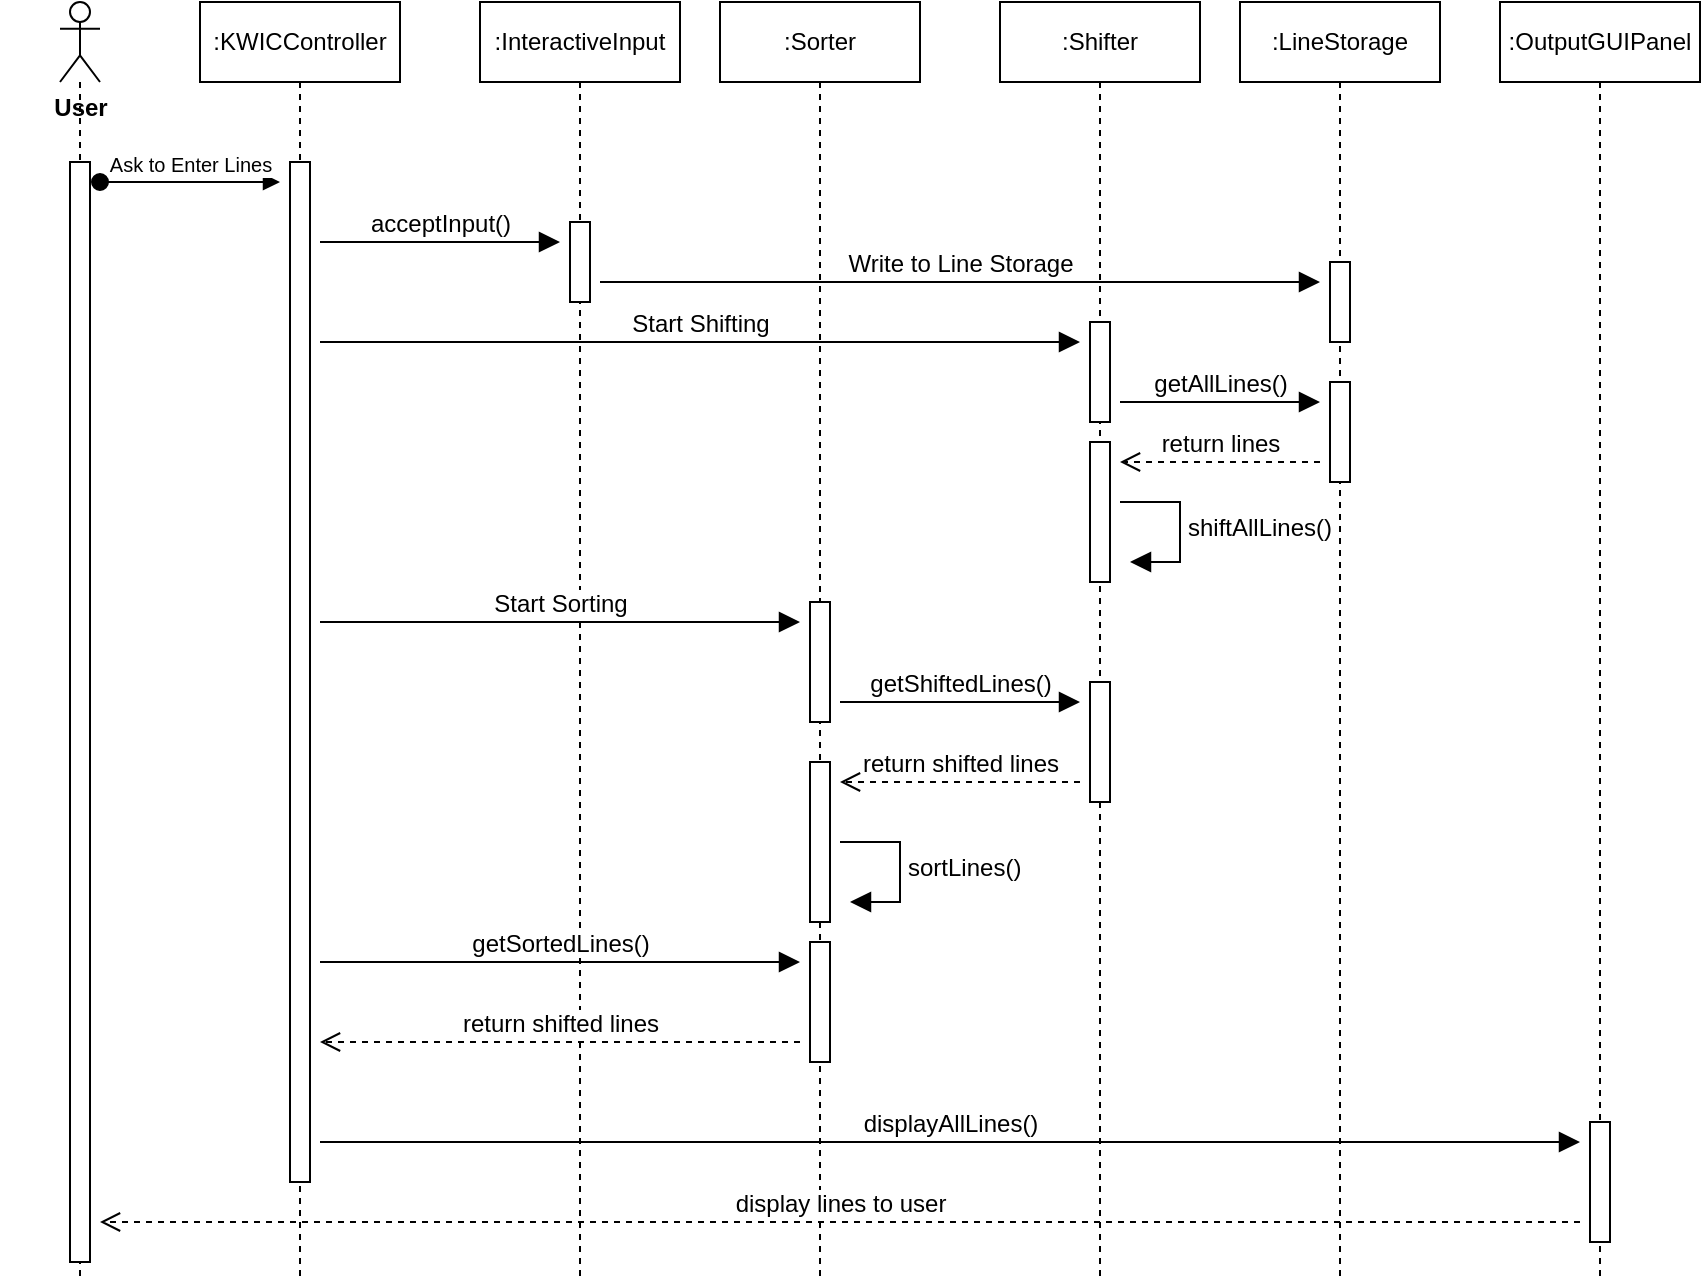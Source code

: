 <mxfile version="28.0.6">
  <diagram name="Page-1" id="itg5hwSYj-D-f6FrV9CS">
    <mxGraphModel dx="1158" dy="794" grid="1" gridSize="10" guides="1" tooltips="1" connect="1" arrows="1" fold="1" page="1" pageScale="1" pageWidth="1200" pageHeight="1000" math="0" shadow="0">
      <root>
        <mxCell id="0" />
        <mxCell id="1" parent="0" />
        <mxCell id="_nW9wtje4dOlIlS4VaRj-1" value="" style="shape=umlLifeline;perimeter=lifelinePerimeter;whiteSpace=wrap;html=1;container=1;dropTarget=0;collapsible=0;recursiveResize=0;outlineConnect=0;portConstraint=eastwest;newEdgeStyle={&quot;curved&quot;:0,&quot;rounded&quot;:0};participant=umlActor;" vertex="1" parent="1">
          <mxGeometry x="70" y="130" width="20" height="640" as="geometry" />
        </mxCell>
        <mxCell id="_nW9wtje4dOlIlS4VaRj-46" value="" style="html=1;points=[[0,0,0,0,5],[0,1,0,0,-5],[1,0,0,0,5],[1,1,0,0,-5]];perimeter=orthogonalPerimeter;outlineConnect=0;targetShapes=umlLifeline;portConstraint=eastwest;newEdgeStyle={&quot;curved&quot;:0,&quot;rounded&quot;:0};" vertex="1" parent="_nW9wtje4dOlIlS4VaRj-1">
          <mxGeometry x="5" y="80" width="10" height="550" as="geometry" />
        </mxCell>
        <mxCell id="_nW9wtje4dOlIlS4VaRj-2" value=":InteractiveInput" style="shape=umlLifeline;perimeter=lifelinePerimeter;whiteSpace=wrap;html=1;container=1;dropTarget=0;collapsible=0;recursiveResize=0;outlineConnect=0;portConstraint=eastwest;newEdgeStyle={&quot;curved&quot;:0,&quot;rounded&quot;:0};" vertex="1" parent="1">
          <mxGeometry x="280" y="130" width="100" height="640" as="geometry" />
        </mxCell>
        <mxCell id="_nW9wtje4dOlIlS4VaRj-53" value="" style="html=1;points=[[0,0,0,0,5],[0,1,0,0,-5],[1,0,0,0,5],[1,1,0,0,-5]];perimeter=orthogonalPerimeter;outlineConnect=0;targetShapes=umlLifeline;portConstraint=eastwest;newEdgeStyle={&quot;curved&quot;:0,&quot;rounded&quot;:0};" vertex="1" parent="_nW9wtje4dOlIlS4VaRj-2">
          <mxGeometry x="45" y="110" width="10" height="40" as="geometry" />
        </mxCell>
        <mxCell id="_nW9wtje4dOlIlS4VaRj-4" value=":KWICController" style="shape=umlLifeline;perimeter=lifelinePerimeter;whiteSpace=wrap;html=1;container=1;dropTarget=0;collapsible=0;recursiveResize=0;outlineConnect=0;portConstraint=eastwest;newEdgeStyle={&quot;curved&quot;:0,&quot;rounded&quot;:0};" vertex="1" parent="1">
          <mxGeometry x="140" y="130" width="100" height="640" as="geometry" />
        </mxCell>
        <mxCell id="_nW9wtje4dOlIlS4VaRj-52" value="" style="html=1;points=[[0,0,0,0,5],[0,1,0,0,-5],[1,0,0,0,5],[1,1,0,0,-5]];perimeter=orthogonalPerimeter;outlineConnect=0;targetShapes=umlLifeline;portConstraint=eastwest;newEdgeStyle={&quot;curved&quot;:0,&quot;rounded&quot;:0};" vertex="1" parent="_nW9wtje4dOlIlS4VaRj-4">
          <mxGeometry x="45" y="80" width="10" height="510" as="geometry" />
        </mxCell>
        <mxCell id="_nW9wtje4dOlIlS4VaRj-15" value="Ask to Enter Lines" style="html=1;verticalAlign=bottom;startArrow=oval;startFill=1;endArrow=block;startSize=8;curved=0;rounded=0;fontSize=10;" edge="1" parent="1">
          <mxGeometry width="60" relative="1" as="geometry">
            <mxPoint x="90" y="220" as="sourcePoint" />
            <mxPoint x="180" y="220" as="targetPoint" />
          </mxGeometry>
        </mxCell>
        <mxCell id="_nW9wtje4dOlIlS4VaRj-20" value="acceptInput()" style="html=1;verticalAlign=bottom;endArrow=block;curved=0;rounded=0;fontSize=12;startSize=8;endSize=8;" edge="1" parent="1">
          <mxGeometry width="80" relative="1" as="geometry">
            <mxPoint x="200" y="250" as="sourcePoint" />
            <mxPoint x="320" y="250" as="targetPoint" />
          </mxGeometry>
        </mxCell>
        <mxCell id="_nW9wtje4dOlIlS4VaRj-21" value=":Shifter" style="shape=umlLifeline;perimeter=lifelinePerimeter;whiteSpace=wrap;html=1;container=1;dropTarget=0;collapsible=0;recursiveResize=0;outlineConnect=0;portConstraint=eastwest;newEdgeStyle={&quot;curved&quot;:0,&quot;rounded&quot;:0};" vertex="1" parent="1">
          <mxGeometry x="540" y="130" width="100" height="640" as="geometry" />
        </mxCell>
        <mxCell id="_nW9wtje4dOlIlS4VaRj-36" value="shiftAllLines()" style="html=1;align=left;spacingLeft=2;endArrow=block;rounded=0;edgeStyle=orthogonalEdgeStyle;curved=0;rounded=0;fontSize=12;startSize=8;endSize=8;" edge="1" parent="_nW9wtje4dOlIlS4VaRj-21">
          <mxGeometry relative="1" as="geometry">
            <mxPoint x="60" y="250" as="sourcePoint" />
            <Array as="points">
              <mxPoint x="90" y="280" />
            </Array>
            <mxPoint x="65" y="280.0" as="targetPoint" />
          </mxGeometry>
        </mxCell>
        <mxCell id="_nW9wtje4dOlIlS4VaRj-56" value="" style="html=1;points=[[0,0,0,0,5],[0,1,0,0,-5],[1,0,0,0,5],[1,1,0,0,-5]];perimeter=orthogonalPerimeter;outlineConnect=0;targetShapes=umlLifeline;portConstraint=eastwest;newEdgeStyle={&quot;curved&quot;:0,&quot;rounded&quot;:0};" vertex="1" parent="_nW9wtje4dOlIlS4VaRj-21">
          <mxGeometry x="45" y="160" width="10" height="50" as="geometry" />
        </mxCell>
        <mxCell id="_nW9wtje4dOlIlS4VaRj-58" value="" style="html=1;points=[[0,0,0,0,5],[0,1,0,0,-5],[1,0,0,0,5],[1,1,0,0,-5]];perimeter=orthogonalPerimeter;outlineConnect=0;targetShapes=umlLifeline;portConstraint=eastwest;newEdgeStyle={&quot;curved&quot;:0,&quot;rounded&quot;:0};" vertex="1" parent="_nW9wtje4dOlIlS4VaRj-21">
          <mxGeometry x="45" y="220" width="10" height="70" as="geometry" />
        </mxCell>
        <mxCell id="_nW9wtje4dOlIlS4VaRj-61" value="" style="html=1;points=[[0,0,0,0,5],[0,1,0,0,-5],[1,0,0,0,5],[1,1,0,0,-5]];perimeter=orthogonalPerimeter;outlineConnect=0;targetShapes=umlLifeline;portConstraint=eastwest;newEdgeStyle={&quot;curved&quot;:0,&quot;rounded&quot;:0};" vertex="1" parent="_nW9wtje4dOlIlS4VaRj-21">
          <mxGeometry x="45" y="340" width="10" height="60" as="geometry" />
        </mxCell>
        <mxCell id="_nW9wtje4dOlIlS4VaRj-22" value="Start Shifting" style="html=1;verticalAlign=bottom;endArrow=block;curved=0;rounded=0;fontSize=12;startSize=8;endSize=8;" edge="1" parent="1">
          <mxGeometry width="80" relative="1" as="geometry">
            <mxPoint x="200" y="300" as="sourcePoint" />
            <mxPoint x="580" y="300" as="targetPoint" />
          </mxGeometry>
        </mxCell>
        <mxCell id="_nW9wtje4dOlIlS4VaRj-25" value=":Sorter" style="shape=umlLifeline;perimeter=lifelinePerimeter;whiteSpace=wrap;html=1;container=1;dropTarget=0;collapsible=0;recursiveResize=0;outlineConnect=0;portConstraint=eastwest;newEdgeStyle={&quot;curved&quot;:0,&quot;rounded&quot;:0};" vertex="1" parent="1">
          <mxGeometry x="400" y="130" width="100" height="640" as="geometry" />
        </mxCell>
        <mxCell id="_nW9wtje4dOlIlS4VaRj-60" value="" style="html=1;points=[[0,0,0,0,5],[0,1,0,0,-5],[1,0,0,0,5],[1,1,0,0,-5]];perimeter=orthogonalPerimeter;outlineConnect=0;targetShapes=umlLifeline;portConstraint=eastwest;newEdgeStyle={&quot;curved&quot;:0,&quot;rounded&quot;:0};" vertex="1" parent="_nW9wtje4dOlIlS4VaRj-25">
          <mxGeometry x="45" y="300" width="10" height="60" as="geometry" />
        </mxCell>
        <mxCell id="_nW9wtje4dOlIlS4VaRj-62" value="" style="html=1;points=[[0,0,0,0,5],[0,1,0,0,-5],[1,0,0,0,5],[1,1,0,0,-5]];perimeter=orthogonalPerimeter;outlineConnect=0;targetShapes=umlLifeline;portConstraint=eastwest;newEdgeStyle={&quot;curved&quot;:0,&quot;rounded&quot;:0};" vertex="1" parent="_nW9wtje4dOlIlS4VaRj-25">
          <mxGeometry x="45" y="380" width="10" height="80" as="geometry" />
        </mxCell>
        <mxCell id="_nW9wtje4dOlIlS4VaRj-63" value="" style="html=1;points=[[0,0,0,0,5],[0,1,0,0,-5],[1,0,0,0,5],[1,1,0,0,-5]];perimeter=orthogonalPerimeter;outlineConnect=0;targetShapes=umlLifeline;portConstraint=eastwest;newEdgeStyle={&quot;curved&quot;:0,&quot;rounded&quot;:0};" vertex="1" parent="_nW9wtje4dOlIlS4VaRj-25">
          <mxGeometry x="45" y="470" width="10" height="60" as="geometry" />
        </mxCell>
        <mxCell id="_nW9wtje4dOlIlS4VaRj-28" value=":LineStorage" style="shape=umlLifeline;perimeter=lifelinePerimeter;whiteSpace=wrap;html=1;container=1;dropTarget=0;collapsible=0;recursiveResize=0;outlineConnect=0;portConstraint=eastwest;newEdgeStyle={&quot;curved&quot;:0,&quot;rounded&quot;:0};" vertex="1" parent="1">
          <mxGeometry x="660" y="130" width="100" height="640" as="geometry" />
        </mxCell>
        <mxCell id="_nW9wtje4dOlIlS4VaRj-54" value="" style="html=1;points=[[0,0,0,0,5],[0,1,0,0,-5],[1,0,0,0,5],[1,1,0,0,-5]];perimeter=orthogonalPerimeter;outlineConnect=0;targetShapes=umlLifeline;portConstraint=eastwest;newEdgeStyle={&quot;curved&quot;:0,&quot;rounded&quot;:0};" vertex="1" parent="_nW9wtje4dOlIlS4VaRj-28">
          <mxGeometry x="45" y="130" width="10" height="40" as="geometry" />
        </mxCell>
        <mxCell id="_nW9wtje4dOlIlS4VaRj-57" value="" style="html=1;points=[[0,0,0,0,5],[0,1,0,0,-5],[1,0,0,0,5],[1,1,0,0,-5]];perimeter=orthogonalPerimeter;outlineConnect=0;targetShapes=umlLifeline;portConstraint=eastwest;newEdgeStyle={&quot;curved&quot;:0,&quot;rounded&quot;:0};" vertex="1" parent="_nW9wtje4dOlIlS4VaRj-28">
          <mxGeometry x="45" y="190" width="10" height="50" as="geometry" />
        </mxCell>
        <mxCell id="_nW9wtje4dOlIlS4VaRj-29" value="getAllLines()" style="html=1;verticalAlign=bottom;endArrow=block;curved=0;rounded=0;fontSize=12;startSize=8;endSize=8;" edge="1" parent="1">
          <mxGeometry width="80" relative="1" as="geometry">
            <mxPoint x="600" y="330" as="sourcePoint" />
            <mxPoint x="700" y="330" as="targetPoint" />
          </mxGeometry>
        </mxCell>
        <mxCell id="_nW9wtje4dOlIlS4VaRj-30" value="Write to Line Storage" style="html=1;verticalAlign=bottom;endArrow=block;curved=0;rounded=0;fontSize=12;startSize=8;endSize=8;" edge="1" parent="1">
          <mxGeometry width="80" relative="1" as="geometry">
            <mxPoint x="340" y="270" as="sourcePoint" />
            <mxPoint x="700" y="270" as="targetPoint" />
          </mxGeometry>
        </mxCell>
        <mxCell id="_nW9wtje4dOlIlS4VaRj-34" value="return lines" style="html=1;verticalAlign=bottom;endArrow=open;dashed=1;endSize=8;curved=0;rounded=0;fontSize=12;" edge="1" parent="1">
          <mxGeometry relative="1" as="geometry">
            <mxPoint x="700" y="360" as="sourcePoint" />
            <mxPoint x="600" y="360" as="targetPoint" />
          </mxGeometry>
        </mxCell>
        <mxCell id="_nW9wtje4dOlIlS4VaRj-37" value="Start Sorting" style="html=1;verticalAlign=bottom;endArrow=block;curved=0;rounded=0;fontSize=12;startSize=8;endSize=8;" edge="1" parent="1">
          <mxGeometry width="80" relative="1" as="geometry">
            <mxPoint x="200" y="440" as="sourcePoint" />
            <mxPoint x="440" y="440" as="targetPoint" />
          </mxGeometry>
        </mxCell>
        <mxCell id="_nW9wtje4dOlIlS4VaRj-38" value="getShiftedLines()" style="html=1;verticalAlign=bottom;endArrow=block;curved=0;rounded=0;fontSize=12;startSize=8;endSize=8;" edge="1" parent="1">
          <mxGeometry width="80" relative="1" as="geometry">
            <mxPoint x="460" y="480" as="sourcePoint" />
            <mxPoint x="580" y="480" as="targetPoint" />
          </mxGeometry>
        </mxCell>
        <mxCell id="_nW9wtje4dOlIlS4VaRj-39" value="return shifted lines" style="html=1;verticalAlign=bottom;endArrow=open;dashed=1;endSize=8;curved=0;rounded=0;fontSize=12;" edge="1" parent="1">
          <mxGeometry relative="1" as="geometry">
            <mxPoint x="580" y="520" as="sourcePoint" />
            <mxPoint x="460" y="520" as="targetPoint" />
          </mxGeometry>
        </mxCell>
        <mxCell id="_nW9wtje4dOlIlS4VaRj-40" value="sortLines()" style="html=1;align=left;spacingLeft=2;endArrow=block;rounded=0;edgeStyle=orthogonalEdgeStyle;curved=0;rounded=0;fontSize=12;startSize=8;endSize=8;" edge="1" parent="1">
          <mxGeometry relative="1" as="geometry">
            <mxPoint x="460" y="550" as="sourcePoint" />
            <Array as="points">
              <mxPoint x="490" y="580" />
            </Array>
            <mxPoint x="465" y="580.0" as="targetPoint" />
          </mxGeometry>
        </mxCell>
        <mxCell id="_nW9wtje4dOlIlS4VaRj-41" value=":OutputGUIPanel" style="shape=umlLifeline;perimeter=lifelinePerimeter;whiteSpace=wrap;html=1;container=1;dropTarget=0;collapsible=0;recursiveResize=0;outlineConnect=0;portConstraint=eastwest;newEdgeStyle={&quot;curved&quot;:0,&quot;rounded&quot;:0};" vertex="1" parent="1">
          <mxGeometry x="790" y="130" width="100" height="640" as="geometry" />
        </mxCell>
        <mxCell id="_nW9wtje4dOlIlS4VaRj-64" value="" style="html=1;points=[[0,0,0,0,5],[0,1,0,0,-5],[1,0,0,0,5],[1,1,0,0,-5]];perimeter=orthogonalPerimeter;outlineConnect=0;targetShapes=umlLifeline;portConstraint=eastwest;newEdgeStyle={&quot;curved&quot;:0,&quot;rounded&quot;:0};" vertex="1" parent="_nW9wtje4dOlIlS4VaRj-41">
          <mxGeometry x="45" y="560" width="10" height="60" as="geometry" />
        </mxCell>
        <mxCell id="_nW9wtje4dOlIlS4VaRj-42" value="getSortedLines()" style="html=1;verticalAlign=bottom;endArrow=block;curved=0;rounded=0;fontSize=12;startSize=8;endSize=8;" edge="1" parent="1">
          <mxGeometry width="80" relative="1" as="geometry">
            <mxPoint x="200" y="610" as="sourcePoint" />
            <mxPoint x="440" y="610" as="targetPoint" />
          </mxGeometry>
        </mxCell>
        <mxCell id="_nW9wtje4dOlIlS4VaRj-43" value="return shifted lines" style="html=1;verticalAlign=bottom;endArrow=open;dashed=1;endSize=8;curved=0;rounded=0;fontSize=12;" edge="1" parent="1">
          <mxGeometry relative="1" as="geometry">
            <mxPoint x="440" y="650" as="sourcePoint" />
            <mxPoint x="200" y="650" as="targetPoint" />
          </mxGeometry>
        </mxCell>
        <mxCell id="_nW9wtje4dOlIlS4VaRj-44" value="displayAllLines()" style="html=1;verticalAlign=bottom;endArrow=block;curved=0;rounded=0;fontSize=12;startSize=8;endSize=8;" edge="1" parent="1">
          <mxGeometry width="80" relative="1" as="geometry">
            <mxPoint x="200" y="700" as="sourcePoint" />
            <mxPoint x="830" y="700" as="targetPoint" />
          </mxGeometry>
        </mxCell>
        <mxCell id="_nW9wtje4dOlIlS4VaRj-45" value="display lines to user" style="html=1;verticalAlign=bottom;endArrow=open;dashed=1;endSize=8;curved=0;rounded=0;fontSize=12;" edge="1" parent="1">
          <mxGeometry relative="1" as="geometry">
            <mxPoint x="830" y="740" as="sourcePoint" />
            <mxPoint x="90" y="740" as="targetPoint" />
          </mxGeometry>
        </mxCell>
        <mxCell id="_nW9wtje4dOlIlS4VaRj-65" value="User" style="text;align=center;fontStyle=1;verticalAlign=middle;spacingLeft=3;spacingRight=3;strokeColor=none;rotatable=0;points=[[0,0.5],[1,0.5]];portConstraint=eastwest;html=1;" vertex="1" parent="1">
          <mxGeometry x="40" y="170" width="80" height="26" as="geometry" />
        </mxCell>
      </root>
    </mxGraphModel>
  </diagram>
</mxfile>

